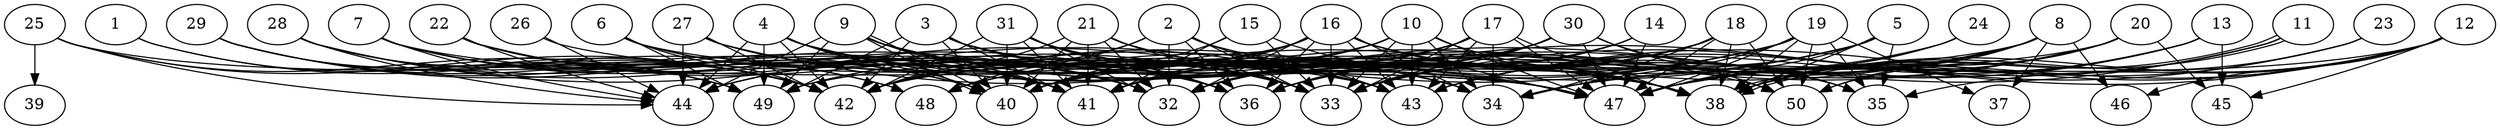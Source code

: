 // DAG automatically generated by daggen at Thu Oct  3 14:07:57 2019
// ./daggen --dot -n 50 --ccr 0.5 --fat 0.9 --regular 0.9 --density 0.7 --mindata 5242880 --maxdata 52428800 
digraph G {
  1 [size="51646464", alpha="0.08", expect_size="25823232"] 
  1 -> 42 [size ="25823232"]
  1 -> 48 [size ="25823232"]
  2 [size="55132160", alpha="0.11", expect_size="27566080"] 
  2 -> 32 [size ="27566080"]
  2 -> 33 [size ="27566080"]
  2 -> 36 [size ="27566080"]
  2 -> 38 [size ="27566080"]
  2 -> 42 [size ="27566080"]
  2 -> 43 [size ="27566080"]
  2 -> 48 [size ="27566080"]
  3 [size="39991296", alpha="0.10", expect_size="19995648"] 
  3 -> 33 [size ="19995648"]
  3 -> 36 [size ="19995648"]
  3 -> 38 [size ="19995648"]
  3 -> 40 [size ="19995648"]
  3 -> 41 [size ="19995648"]
  3 -> 42 [size ="19995648"]
  3 -> 49 [size ="19995648"]
  3 -> 50 [size ="19995648"]
  4 [size="54321152", alpha="0.16", expect_size="27160576"] 
  4 -> 33 [size ="27160576"]
  4 -> 34 [size ="27160576"]
  4 -> 36 [size ="27160576"]
  4 -> 38 [size ="27160576"]
  4 -> 40 [size ="27160576"]
  4 -> 41 [size ="27160576"]
  4 -> 42 [size ="27160576"]
  4 -> 44 [size ="27160576"]
  4 -> 47 [size ="27160576"]
  4 -> 49 [size ="27160576"]
  5 [size="35780608", alpha="0.04", expect_size="17890304"] 
  5 -> 33 [size ="17890304"]
  5 -> 35 [size ="17890304"]
  5 -> 38 [size ="17890304"]
  5 -> 41 [size ="17890304"]
  5 -> 42 [size ="17890304"]
  5 -> 43 [size ="17890304"]
  5 -> 47 [size ="17890304"]
  6 [size="60397568", alpha="0.17", expect_size="30198784"] 
  6 -> 32 [size ="30198784"]
  6 -> 41 [size ="30198784"]
  6 -> 42 [size ="30198784"]
  6 -> 47 [size ="30198784"]
  6 -> 49 [size ="30198784"]
  7 [size="103323648", alpha="0.01", expect_size="51661824"] 
  7 -> 32 [size ="51661824"]
  7 -> 40 [size ="51661824"]
  7 -> 41 [size ="51661824"]
  7 -> 42 [size ="51661824"]
  7 -> 44 [size ="51661824"]
  7 -> 47 [size ="51661824"]
  7 -> 48 [size ="51661824"]
  8 [size="54294528", alpha="0.08", expect_size="27147264"] 
  8 -> 32 [size ="27147264"]
  8 -> 34 [size ="27147264"]
  8 -> 36 [size ="27147264"]
  8 -> 37 [size ="27147264"]
  8 -> 38 [size ="27147264"]
  8 -> 40 [size ="27147264"]
  8 -> 43 [size ="27147264"]
  8 -> 46 [size ="27147264"]
  8 -> 47 [size ="27147264"]
  8 -> 49 [size ="27147264"]
  8 -> 50 [size ="27147264"]
  9 [size="29294592", alpha="0.06", expect_size="14647296"] 
  9 -> 32 [size ="14647296"]
  9 -> 33 [size ="14647296"]
  9 -> 36 [size ="14647296"]
  9 -> 38 [size ="14647296"]
  9 -> 40 [size ="14647296"]
  9 -> 40 [size ="14647296"]
  9 -> 41 [size ="14647296"]
  9 -> 43 [size ="14647296"]
  9 -> 44 [size ="14647296"]
  9 -> 47 [size ="14647296"]
  9 -> 49 [size ="14647296"]
  10 [size="29327360", alpha="0.13", expect_size="14663680"] 
  10 -> 33 [size ="14663680"]
  10 -> 34 [size ="14663680"]
  10 -> 38 [size ="14663680"]
  10 -> 41 [size ="14663680"]
  10 -> 43 [size ="14663680"]
  10 -> 44 [size ="14663680"]
  10 -> 47 [size ="14663680"]
  10 -> 49 [size ="14663680"]
  11 [size="39159808", alpha="0.04", expect_size="19579904"] 
  11 -> 32 [size ="19579904"]
  11 -> 38 [size ="19579904"]
  11 -> 38 [size ="19579904"]
  11 -> 43 [size ="19579904"]
  11 -> 47 [size ="19579904"]
  12 [size="75393024", alpha="0.11", expect_size="37696512"] 
  12 -> 35 [size ="37696512"]
  12 -> 36 [size ="37696512"]
  12 -> 38 [size ="37696512"]
  12 -> 40 [size ="37696512"]
  12 -> 43 [size ="37696512"]
  12 -> 45 [size ="37696512"]
  12 -> 46 [size ="37696512"]
  12 -> 47 [size ="37696512"]
  13 [size="33550336", alpha="0.09", expect_size="16775168"] 
  13 -> 34 [size ="16775168"]
  13 -> 36 [size ="16775168"]
  13 -> 43 [size ="16775168"]
  13 -> 45 [size ="16775168"]
  13 -> 47 [size ="16775168"]
  14 [size="80482304", alpha="0.09", expect_size="40241152"] 
  14 -> 33 [size ="40241152"]
  14 -> 41 [size ="40241152"]
  14 -> 47 [size ="40241152"]
  15 [size="63176704", alpha="0.06", expect_size="31588352"] 
  15 -> 33 [size ="31588352"]
  15 -> 40 [size ="31588352"]
  15 -> 41 [size ="31588352"]
  15 -> 47 [size ="31588352"]
  16 [size="83607552", alpha="0.11", expect_size="41803776"] 
  16 -> 32 [size ="41803776"]
  16 -> 33 [size ="41803776"]
  16 -> 34 [size ="41803776"]
  16 -> 35 [size ="41803776"]
  16 -> 36 [size ="41803776"]
  16 -> 38 [size ="41803776"]
  16 -> 40 [size ="41803776"]
  16 -> 41 [size ="41803776"]
  16 -> 42 [size ="41803776"]
  16 -> 43 [size ="41803776"]
  16 -> 44 [size ="41803776"]
  16 -> 47 [size ="41803776"]
  16 -> 49 [size ="41803776"]
  17 [size="69877760", alpha="0.07", expect_size="34938880"] 
  17 -> 32 [size ="34938880"]
  17 -> 33 [size ="34938880"]
  17 -> 34 [size ="34938880"]
  17 -> 38 [size ="34938880"]
  17 -> 40 [size ="34938880"]
  17 -> 41 [size ="34938880"]
  17 -> 43 [size ="34938880"]
  17 -> 47 [size ="34938880"]
  17 -> 48 [size ="34938880"]
  18 [size="73912320", alpha="0.09", expect_size="36956160"] 
  18 -> 32 [size ="36956160"]
  18 -> 33 [size ="36956160"]
  18 -> 34 [size ="36956160"]
  18 -> 36 [size ="36956160"]
  18 -> 38 [size ="36956160"]
  18 -> 40 [size ="36956160"]
  18 -> 41 [size ="36956160"]
  18 -> 47 [size ="36956160"]
  18 -> 50 [size ="36956160"]
  19 [size="17391616", alpha="0.12", expect_size="8695808"] 
  19 -> 32 [size ="8695808"]
  19 -> 34 [size ="8695808"]
  19 -> 35 [size ="8695808"]
  19 -> 37 [size ="8695808"]
  19 -> 38 [size ="8695808"]
  19 -> 41 [size ="8695808"]
  19 -> 42 [size ="8695808"]
  19 -> 44 [size ="8695808"]
  19 -> 47 [size ="8695808"]
  19 -> 48 [size ="8695808"]
  19 -> 50 [size ="8695808"]
  20 [size="45467648", alpha="0.04", expect_size="22733824"] 
  20 -> 32 [size ="22733824"]
  20 -> 38 [size ="22733824"]
  20 -> 41 [size ="22733824"]
  20 -> 42 [size ="22733824"]
  20 -> 45 [size ="22733824"]
  20 -> 47 [size ="22733824"]
  20 -> 50 [size ="22733824"]
  21 [size="11925504", alpha="0.05", expect_size="5962752"] 
  21 -> 32 [size ="5962752"]
  21 -> 33 [size ="5962752"]
  21 -> 34 [size ="5962752"]
  21 -> 40 [size ="5962752"]
  21 -> 41 [size ="5962752"]
  21 -> 42 [size ="5962752"]
  21 -> 47 [size ="5962752"]
  22 [size="31125504", alpha="0.15", expect_size="15562752"] 
  22 -> 32 [size ="15562752"]
  22 -> 33 [size ="15562752"]
  22 -> 36 [size ="15562752"]
  22 -> 40 [size ="15562752"]
  22 -> 42 [size ="15562752"]
  22 -> 44 [size ="15562752"]
  23 [size="80957440", alpha="0.12", expect_size="40478720"] 
  23 -> 33 [size ="40478720"]
  23 -> 38 [size ="40478720"]
  23 -> 47 [size ="40478720"]
  24 [size="27676672", alpha="0.17", expect_size="13838336"] 
  24 -> 33 [size ="13838336"]
  24 -> 34 [size ="13838336"]
  24 -> 47 [size ="13838336"]
  25 [size="68104192", alpha="0.08", expect_size="34052096"] 
  25 -> 39 [size ="34052096"]
  25 -> 42 [size ="34052096"]
  25 -> 43 [size ="34052096"]
  25 -> 44 [size ="34052096"]
  25 -> 49 [size ="34052096"]
  26 [size="97824768", alpha="0.10", expect_size="48912384"] 
  26 -> 44 [size ="48912384"]
  26 -> 47 [size ="48912384"]
  27 [size="54568960", alpha="0.11", expect_size="27284480"] 
  27 -> 38 [size ="27284480"]
  27 -> 41 [size ="27284480"]
  27 -> 42 [size ="27284480"]
  27 -> 43 [size ="27284480"]
  27 -> 44 [size ="27284480"]
  28 [size="86747136", alpha="0.02", expect_size="43373568"] 
  28 -> 36 [size ="43373568"]
  28 -> 41 [size ="43373568"]
  28 -> 42 [size ="43373568"]
  28 -> 43 [size ="43373568"]
  28 -> 44 [size ="43373568"]
  28 -> 49 [size ="43373568"]
  29 [size="34594816", alpha="0.17", expect_size="17297408"] 
  29 -> 32 [size ="17297408"]
  29 -> 40 [size ="17297408"]
  29 -> 41 [size ="17297408"]
  29 -> 42 [size ="17297408"]
  29 -> 49 [size ="17297408"]
  30 [size="91957248", alpha="0.15", expect_size="45978624"] 
  30 -> 32 [size ="45978624"]
  30 -> 33 [size ="45978624"]
  30 -> 35 [size ="45978624"]
  30 -> 36 [size ="45978624"]
  30 -> 40 [size ="45978624"]
  30 -> 41 [size ="45978624"]
  30 -> 42 [size ="45978624"]
  30 -> 47 [size ="45978624"]
  30 -> 50 [size ="45978624"]
  31 [size="17201152", alpha="0.20", expect_size="8600576"] 
  31 -> 32 [size ="8600576"]
  31 -> 33 [size ="8600576"]
  31 -> 34 [size ="8600576"]
  31 -> 36 [size ="8600576"]
  31 -> 40 [size ="8600576"]
  31 -> 41 [size ="8600576"]
  31 -> 42 [size ="8600576"]
  31 -> 43 [size ="8600576"]
  32 [size="40232960", alpha="0.18", expect_size="20116480"] 
  33 [size="16955392", alpha="0.02", expect_size="8477696"] 
  34 [size="71247872", alpha="0.20", expect_size="35623936"] 
  35 [size="58204160", alpha="0.09", expect_size="29102080"] 
  36 [size="97488896", alpha="0.14", expect_size="48744448"] 
  37 [size="50274304", alpha="0.11", expect_size="25137152"] 
  38 [size="103770112", alpha="0.02", expect_size="51885056"] 
  39 [size="18667520", alpha="0.15", expect_size="9333760"] 
  40 [size="96894976", alpha="0.14", expect_size="48447488"] 
  41 [size="74180608", alpha="0.14", expect_size="37090304"] 
  42 [size="73568256", alpha="0.19", expect_size="36784128"] 
  43 [size="65595392", alpha="0.18", expect_size="32797696"] 
  44 [size="73326592", alpha="0.01", expect_size="36663296"] 
  45 [size="72390656", alpha="0.16", expect_size="36195328"] 
  46 [size="21102592", alpha="0.10", expect_size="10551296"] 
  47 [size="86958080", alpha="0.13", expect_size="43479040"] 
  48 [size="46235648", alpha="0.12", expect_size="23117824"] 
  49 [size="56733696", alpha="0.17", expect_size="28366848"] 
  50 [size="30986240", alpha="0.18", expect_size="15493120"] 
}
